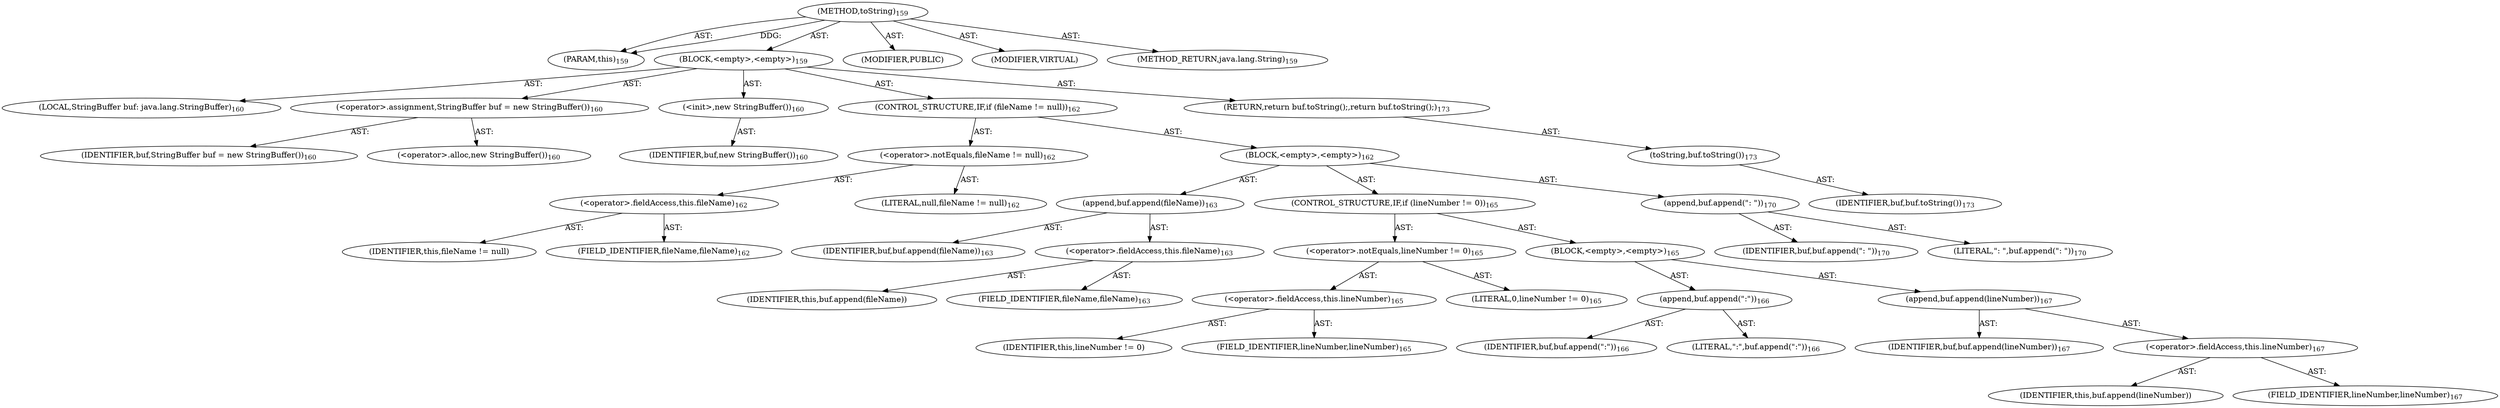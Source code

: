 digraph "toString" {  
"111669149702" [label = <(METHOD,toString)<SUB>159</SUB>> ]
"115964117003" [label = <(PARAM,this)<SUB>159</SUB>> ]
"25769803784" [label = <(BLOCK,&lt;empty&gt;,&lt;empty&gt;)<SUB>159</SUB>> ]
"94489280512" [label = <(LOCAL,StringBuffer buf: java.lang.StringBuffer)<SUB>160</SUB>> ]
"30064771093" [label = <(&lt;operator&gt;.assignment,StringBuffer buf = new StringBuffer())<SUB>160</SUB>> ]
"68719476756" [label = <(IDENTIFIER,buf,StringBuffer buf = new StringBuffer())<SUB>160</SUB>> ]
"30064771094" [label = <(&lt;operator&gt;.alloc,new StringBuffer())<SUB>160</SUB>> ]
"30064771095" [label = <(&lt;init&gt;,new StringBuffer())<SUB>160</SUB>> ]
"68719476757" [label = <(IDENTIFIER,buf,new StringBuffer())<SUB>160</SUB>> ]
"47244640258" [label = <(CONTROL_STRUCTURE,IF,if (fileName != null))<SUB>162</SUB>> ]
"30064771096" [label = <(&lt;operator&gt;.notEquals,fileName != null)<SUB>162</SUB>> ]
"30064771097" [label = <(&lt;operator&gt;.fieldAccess,this.fileName)<SUB>162</SUB>> ]
"68719476758" [label = <(IDENTIFIER,this,fileName != null)> ]
"55834574854" [label = <(FIELD_IDENTIFIER,fileName,fileName)<SUB>162</SUB>> ]
"90194313223" [label = <(LITERAL,null,fileName != null)<SUB>162</SUB>> ]
"25769803785" [label = <(BLOCK,&lt;empty&gt;,&lt;empty&gt;)<SUB>162</SUB>> ]
"30064771098" [label = <(append,buf.append(fileName))<SUB>163</SUB>> ]
"68719476759" [label = <(IDENTIFIER,buf,buf.append(fileName))<SUB>163</SUB>> ]
"30064771099" [label = <(&lt;operator&gt;.fieldAccess,this.fileName)<SUB>163</SUB>> ]
"68719476760" [label = <(IDENTIFIER,this,buf.append(fileName))> ]
"55834574855" [label = <(FIELD_IDENTIFIER,fileName,fileName)<SUB>163</SUB>> ]
"47244640259" [label = <(CONTROL_STRUCTURE,IF,if (lineNumber != 0))<SUB>165</SUB>> ]
"30064771100" [label = <(&lt;operator&gt;.notEquals,lineNumber != 0)<SUB>165</SUB>> ]
"30064771101" [label = <(&lt;operator&gt;.fieldAccess,this.lineNumber)<SUB>165</SUB>> ]
"68719476761" [label = <(IDENTIFIER,this,lineNumber != 0)> ]
"55834574856" [label = <(FIELD_IDENTIFIER,lineNumber,lineNumber)<SUB>165</SUB>> ]
"90194313224" [label = <(LITERAL,0,lineNumber != 0)<SUB>165</SUB>> ]
"25769803786" [label = <(BLOCK,&lt;empty&gt;,&lt;empty&gt;)<SUB>165</SUB>> ]
"30064771102" [label = <(append,buf.append(&quot;:&quot;))<SUB>166</SUB>> ]
"68719476762" [label = <(IDENTIFIER,buf,buf.append(&quot;:&quot;))<SUB>166</SUB>> ]
"90194313225" [label = <(LITERAL,&quot;:&quot;,buf.append(&quot;:&quot;))<SUB>166</SUB>> ]
"30064771103" [label = <(append,buf.append(lineNumber))<SUB>167</SUB>> ]
"68719476763" [label = <(IDENTIFIER,buf,buf.append(lineNumber))<SUB>167</SUB>> ]
"30064771104" [label = <(&lt;operator&gt;.fieldAccess,this.lineNumber)<SUB>167</SUB>> ]
"68719476764" [label = <(IDENTIFIER,this,buf.append(lineNumber))> ]
"55834574857" [label = <(FIELD_IDENTIFIER,lineNumber,lineNumber)<SUB>167</SUB>> ]
"30064771105" [label = <(append,buf.append(&quot;: &quot;))<SUB>170</SUB>> ]
"68719476765" [label = <(IDENTIFIER,buf,buf.append(&quot;: &quot;))<SUB>170</SUB>> ]
"90194313226" [label = <(LITERAL,&quot;: &quot;,buf.append(&quot;: &quot;))<SUB>170</SUB>> ]
"146028888066" [label = <(RETURN,return buf.toString();,return buf.toString();)<SUB>173</SUB>> ]
"30064771106" [label = <(toString,buf.toString())<SUB>173</SUB>> ]
"68719476766" [label = <(IDENTIFIER,buf,buf.toString())<SUB>173</SUB>> ]
"133143986193" [label = <(MODIFIER,PUBLIC)> ]
"133143986194" [label = <(MODIFIER,VIRTUAL)> ]
"128849018886" [label = <(METHOD_RETURN,java.lang.String)<SUB>159</SUB>> ]
  "111669149702" -> "115964117003"  [ label = "AST: "] 
  "111669149702" -> "25769803784"  [ label = "AST: "] 
  "111669149702" -> "133143986193"  [ label = "AST: "] 
  "111669149702" -> "133143986194"  [ label = "AST: "] 
  "111669149702" -> "128849018886"  [ label = "AST: "] 
  "25769803784" -> "94489280512"  [ label = "AST: "] 
  "25769803784" -> "30064771093"  [ label = "AST: "] 
  "25769803784" -> "30064771095"  [ label = "AST: "] 
  "25769803784" -> "47244640258"  [ label = "AST: "] 
  "25769803784" -> "146028888066"  [ label = "AST: "] 
  "30064771093" -> "68719476756"  [ label = "AST: "] 
  "30064771093" -> "30064771094"  [ label = "AST: "] 
  "30064771095" -> "68719476757"  [ label = "AST: "] 
  "47244640258" -> "30064771096"  [ label = "AST: "] 
  "47244640258" -> "25769803785"  [ label = "AST: "] 
  "30064771096" -> "30064771097"  [ label = "AST: "] 
  "30064771096" -> "90194313223"  [ label = "AST: "] 
  "30064771097" -> "68719476758"  [ label = "AST: "] 
  "30064771097" -> "55834574854"  [ label = "AST: "] 
  "25769803785" -> "30064771098"  [ label = "AST: "] 
  "25769803785" -> "47244640259"  [ label = "AST: "] 
  "25769803785" -> "30064771105"  [ label = "AST: "] 
  "30064771098" -> "68719476759"  [ label = "AST: "] 
  "30064771098" -> "30064771099"  [ label = "AST: "] 
  "30064771099" -> "68719476760"  [ label = "AST: "] 
  "30064771099" -> "55834574855"  [ label = "AST: "] 
  "47244640259" -> "30064771100"  [ label = "AST: "] 
  "47244640259" -> "25769803786"  [ label = "AST: "] 
  "30064771100" -> "30064771101"  [ label = "AST: "] 
  "30064771100" -> "90194313224"  [ label = "AST: "] 
  "30064771101" -> "68719476761"  [ label = "AST: "] 
  "30064771101" -> "55834574856"  [ label = "AST: "] 
  "25769803786" -> "30064771102"  [ label = "AST: "] 
  "25769803786" -> "30064771103"  [ label = "AST: "] 
  "30064771102" -> "68719476762"  [ label = "AST: "] 
  "30064771102" -> "90194313225"  [ label = "AST: "] 
  "30064771103" -> "68719476763"  [ label = "AST: "] 
  "30064771103" -> "30064771104"  [ label = "AST: "] 
  "30064771104" -> "68719476764"  [ label = "AST: "] 
  "30064771104" -> "55834574857"  [ label = "AST: "] 
  "30064771105" -> "68719476765"  [ label = "AST: "] 
  "30064771105" -> "90194313226"  [ label = "AST: "] 
  "146028888066" -> "30064771106"  [ label = "AST: "] 
  "30064771106" -> "68719476766"  [ label = "AST: "] 
  "111669149702" -> "115964117003"  [ label = "DDG: "] 
}
